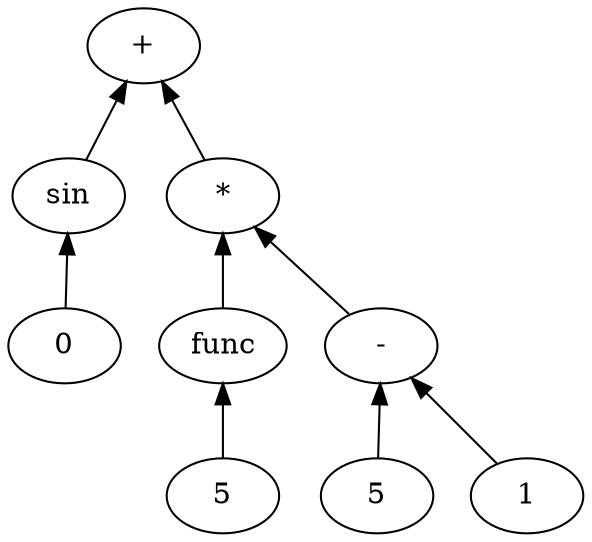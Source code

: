 digraph G {
 rankdir=BT;
 n_0[label="0"];
 n_1[label="sin"];
 n_2[label="5"];
 n_3[label="func"];
 n_4[label="5"];
 n_5[label="1"];
 n_6[label="-"];
 n_7[label="*"];
 n_8[label="+"];
n_0 -> n_1;
n_2 -> n_3;
n_5 -> n_6;
n_4 -> n_6;
n_6 -> n_7;
n_3 -> n_7;
n_7 -> n_8;
n_1 -> n_8;
}